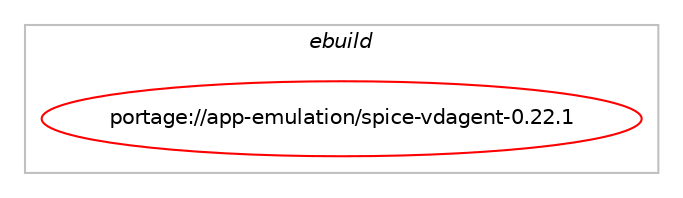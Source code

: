 digraph prolog {

# *************
# Graph options
# *************

newrank=true;
concentrate=true;
compound=true;
graph [rankdir=LR,fontname=Helvetica,fontsize=10,ranksep=1.5];#, ranksep=2.5, nodesep=0.2];
edge  [arrowhead=vee];
node  [fontname=Helvetica,fontsize=10];

# **********
# The ebuild
# **********

subgraph cluster_leftcol {
color=gray;
label=<<i>ebuild</i>>;
id [label="portage://app-emulation/spice-vdagent-0.22.1", color=red, width=4, href="../app-emulation/spice-vdagent-0.22.1.svg"];
}

# ****************
# The dependencies
# ****************

subgraph cluster_midcol {
color=gray;
label=<<i>dependencies</i>>;
subgraph cluster_compile {
fillcolor="#eeeeee";
style=filled;
label=<<i>compile</i>>;
# *** BEGIN UNKNOWN DEPENDENCY TYPE (TODO) ***
# id -> equal(use_conditional_group(positive,gtk,portage://app-emulation/spice-vdagent-0.22.1,[package_dependency(portage://app-emulation/spice-vdagent-0.22.1,install,no,x11-libs,gtk+,none,[,,],[slot(3)],[])]))
# *** END UNKNOWN DEPENDENCY TYPE (TODO) ***

# *** BEGIN UNKNOWN DEPENDENCY TYPE (TODO) ***
# id -> equal(use_conditional_group(positive,systemd,portage://app-emulation/spice-vdagent-0.22.1,[package_dependency(portage://app-emulation/spice-vdagent-0.22.1,install,no,sys-apps,systemd,none,[,,],[],[])]))
# *** END UNKNOWN DEPENDENCY TYPE (TODO) ***

# *** BEGIN UNKNOWN DEPENDENCY TYPE (TODO) ***
# id -> equal(package_dependency(portage://app-emulation/spice-vdagent-0.22.1,install,no,app-emulation,spice-protocol,greaterequal,[0.14.0,,,0.14.0],[],[]))
# *** END UNKNOWN DEPENDENCY TYPE (TODO) ***

# *** BEGIN UNKNOWN DEPENDENCY TYPE (TODO) ***
# id -> equal(package_dependency(portage://app-emulation/spice-vdagent-0.22.1,install,no,dev-libs,glib,none,[,,],[slot(2)],[]))
# *** END UNKNOWN DEPENDENCY TYPE (TODO) ***

# *** BEGIN UNKNOWN DEPENDENCY TYPE (TODO) ***
# id -> equal(package_dependency(portage://app-emulation/spice-vdagent-0.22.1,install,no,media-libs,alsa-lib,none,[,,],[],[]))
# *** END UNKNOWN DEPENDENCY TYPE (TODO) ***

# *** BEGIN UNKNOWN DEPENDENCY TYPE (TODO) ***
# id -> equal(package_dependency(portage://app-emulation/spice-vdagent-0.22.1,install,no,sys-apps,dbus,none,[,,],[],[]))
# *** END UNKNOWN DEPENDENCY TYPE (TODO) ***

# *** BEGIN UNKNOWN DEPENDENCY TYPE (TODO) ***
# id -> equal(package_dependency(portage://app-emulation/spice-vdagent-0.22.1,install,no,x11-base,xorg-proto,none,[,,],[],[]))
# *** END UNKNOWN DEPENDENCY TYPE (TODO) ***

# *** BEGIN UNKNOWN DEPENDENCY TYPE (TODO) ***
# id -> equal(package_dependency(portage://app-emulation/spice-vdagent-0.22.1,install,no,x11-libs,libX11,none,[,,],[],[]))
# *** END UNKNOWN DEPENDENCY TYPE (TODO) ***

# *** BEGIN UNKNOWN DEPENDENCY TYPE (TODO) ***
# id -> equal(package_dependency(portage://app-emulation/spice-vdagent-0.22.1,install,no,x11-libs,libXfixes,none,[,,],[],[]))
# *** END UNKNOWN DEPENDENCY TYPE (TODO) ***

# *** BEGIN UNKNOWN DEPENDENCY TYPE (TODO) ***
# id -> equal(package_dependency(portage://app-emulation/spice-vdagent-0.22.1,install,no,x11-libs,libXinerama,none,[,,],[],[]))
# *** END UNKNOWN DEPENDENCY TYPE (TODO) ***

# *** BEGIN UNKNOWN DEPENDENCY TYPE (TODO) ***
# id -> equal(package_dependency(portage://app-emulation/spice-vdagent-0.22.1,install,no,x11-libs,libXrandr,none,[,,],[],[]))
# *** END UNKNOWN DEPENDENCY TYPE (TODO) ***

# *** BEGIN UNKNOWN DEPENDENCY TYPE (TODO) ***
# id -> equal(package_dependency(portage://app-emulation/spice-vdagent-0.22.1,install,no,x11-libs,libdrm,none,[,,],[],[]))
# *** END UNKNOWN DEPENDENCY TYPE (TODO) ***

# *** BEGIN UNKNOWN DEPENDENCY TYPE (TODO) ***
# id -> equal(package_dependency(portage://app-emulation/spice-vdagent-0.22.1,install,no,x11-libs,libpciaccess,greaterequal,[0.10,,,0.10],[],[]))
# *** END UNKNOWN DEPENDENCY TYPE (TODO) ***

}
subgraph cluster_compileandrun {
fillcolor="#eeeeee";
style=filled;
label=<<i>compile and run</i>>;
}
subgraph cluster_run {
fillcolor="#eeeeee";
style=filled;
label=<<i>run</i>>;
# *** BEGIN UNKNOWN DEPENDENCY TYPE (TODO) ***
# id -> equal(use_conditional_group(positive,gtk,portage://app-emulation/spice-vdagent-0.22.1,[package_dependency(portage://app-emulation/spice-vdagent-0.22.1,run,no,x11-libs,gtk+,none,[,,],[slot(3)],[])]))
# *** END UNKNOWN DEPENDENCY TYPE (TODO) ***

# *** BEGIN UNKNOWN DEPENDENCY TYPE (TODO) ***
# id -> equal(use_conditional_group(positive,selinux,portage://app-emulation/spice-vdagent-0.22.1,[package_dependency(portage://app-emulation/spice-vdagent-0.22.1,run,no,sec-policy,selinux-vdagent,none,[,,],[],[])]))
# *** END UNKNOWN DEPENDENCY TYPE (TODO) ***

# *** BEGIN UNKNOWN DEPENDENCY TYPE (TODO) ***
# id -> equal(use_conditional_group(positive,systemd,portage://app-emulation/spice-vdagent-0.22.1,[package_dependency(portage://app-emulation/spice-vdagent-0.22.1,run,no,sys-apps,systemd,none,[,,],[],[])]))
# *** END UNKNOWN DEPENDENCY TYPE (TODO) ***

# *** BEGIN UNKNOWN DEPENDENCY TYPE (TODO) ***
# id -> equal(package_dependency(portage://app-emulation/spice-vdagent-0.22.1,run,no,app-emulation,spice-protocol,greaterequal,[0.14.0,,,0.14.0],[],[]))
# *** END UNKNOWN DEPENDENCY TYPE (TODO) ***

# *** BEGIN UNKNOWN DEPENDENCY TYPE (TODO) ***
# id -> equal(package_dependency(portage://app-emulation/spice-vdagent-0.22.1,run,no,dev-libs,glib,none,[,,],[slot(2)],[]))
# *** END UNKNOWN DEPENDENCY TYPE (TODO) ***

# *** BEGIN UNKNOWN DEPENDENCY TYPE (TODO) ***
# id -> equal(package_dependency(portage://app-emulation/spice-vdagent-0.22.1,run,no,media-libs,alsa-lib,none,[,,],[],[]))
# *** END UNKNOWN DEPENDENCY TYPE (TODO) ***

# *** BEGIN UNKNOWN DEPENDENCY TYPE (TODO) ***
# id -> equal(package_dependency(portage://app-emulation/spice-vdagent-0.22.1,run,no,sys-apps,dbus,none,[,,],[],[]))
# *** END UNKNOWN DEPENDENCY TYPE (TODO) ***

# *** BEGIN UNKNOWN DEPENDENCY TYPE (TODO) ***
# id -> equal(package_dependency(portage://app-emulation/spice-vdagent-0.22.1,run,no,virtual,tmpfiles,none,[,,],[],[]))
# *** END UNKNOWN DEPENDENCY TYPE (TODO) ***

# *** BEGIN UNKNOWN DEPENDENCY TYPE (TODO) ***
# id -> equal(package_dependency(portage://app-emulation/spice-vdagent-0.22.1,run,no,x11-libs,libX11,none,[,,],[],[]))
# *** END UNKNOWN DEPENDENCY TYPE (TODO) ***

# *** BEGIN UNKNOWN DEPENDENCY TYPE (TODO) ***
# id -> equal(package_dependency(portage://app-emulation/spice-vdagent-0.22.1,run,no,x11-libs,libXfixes,none,[,,],[],[]))
# *** END UNKNOWN DEPENDENCY TYPE (TODO) ***

# *** BEGIN UNKNOWN DEPENDENCY TYPE (TODO) ***
# id -> equal(package_dependency(portage://app-emulation/spice-vdagent-0.22.1,run,no,x11-libs,libXinerama,none,[,,],[],[]))
# *** END UNKNOWN DEPENDENCY TYPE (TODO) ***

# *** BEGIN UNKNOWN DEPENDENCY TYPE (TODO) ***
# id -> equal(package_dependency(portage://app-emulation/spice-vdagent-0.22.1,run,no,x11-libs,libXrandr,none,[,,],[],[]))
# *** END UNKNOWN DEPENDENCY TYPE (TODO) ***

# *** BEGIN UNKNOWN DEPENDENCY TYPE (TODO) ***
# id -> equal(package_dependency(portage://app-emulation/spice-vdagent-0.22.1,run,no,x11-libs,libdrm,none,[,,],[],[]))
# *** END UNKNOWN DEPENDENCY TYPE (TODO) ***

# *** BEGIN UNKNOWN DEPENDENCY TYPE (TODO) ***
# id -> equal(package_dependency(portage://app-emulation/spice-vdagent-0.22.1,run,no,x11-libs,libpciaccess,greaterequal,[0.10,,,0.10],[],[]))
# *** END UNKNOWN DEPENDENCY TYPE (TODO) ***

}
}

# **************
# The candidates
# **************

subgraph cluster_choices {
rank=same;
color=gray;
label=<<i>candidates</i>>;

}

}

